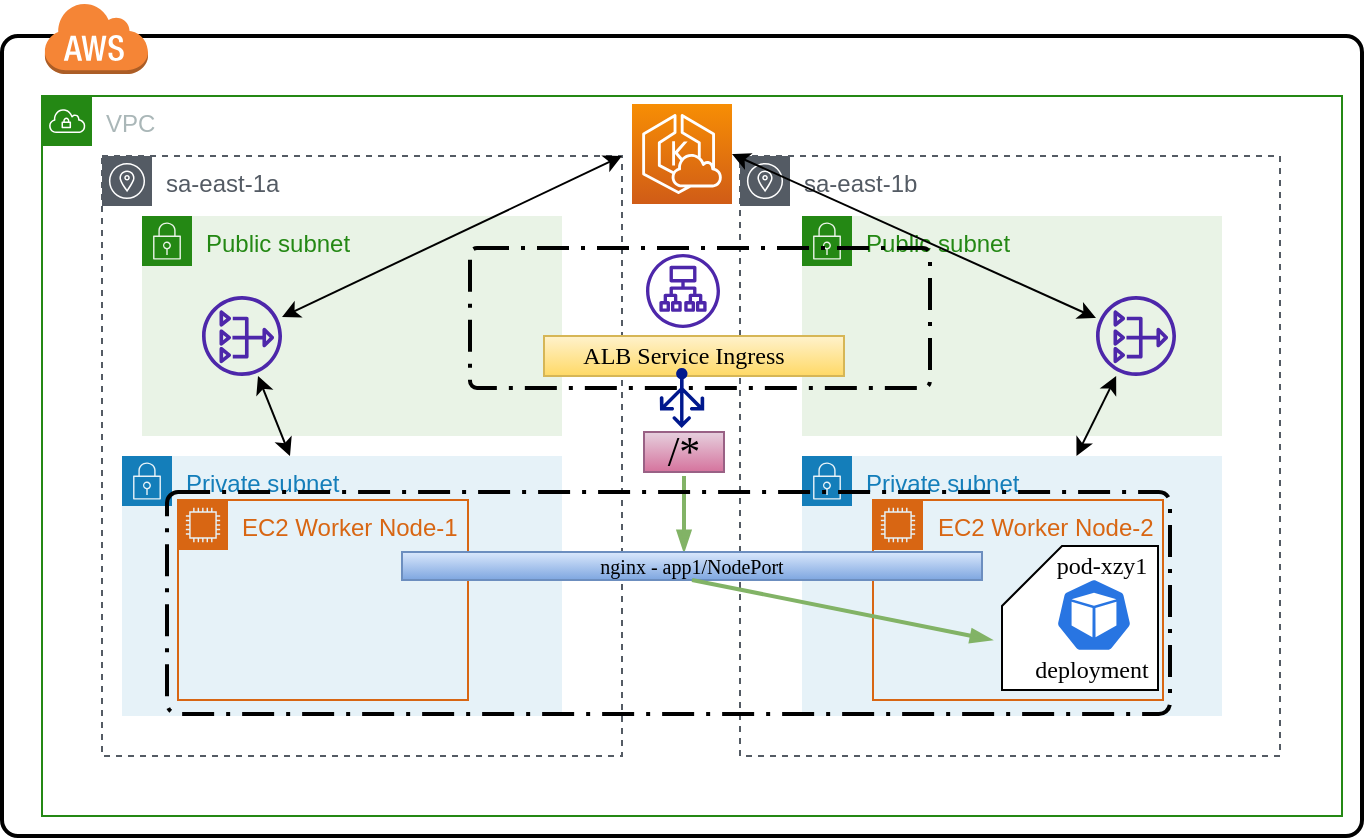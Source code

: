<mxfile version="21.6.9" type="device">
  <diagram name="Page-1" id="iVzzOKdkcM-kXvhf8pWB">
    <mxGraphModel dx="1144" dy="807" grid="1" gridSize="10" guides="1" tooltips="1" connect="1" arrows="1" fold="1" page="1" pageScale="1" pageWidth="827" pageHeight="1169" math="0" shadow="0">
      <root>
        <mxCell id="0" />
        <mxCell id="1" parent="0" />
        <mxCell id="vGj0bNvby1lZuq-FcSNj-1" value="" style="rounded=1;arcSize=2;dashed=0;fillColor=none;gradientColor=none;strokeWidth=2;" vertex="1" parent="1">
          <mxGeometry x="80" y="320" width="680" height="400" as="geometry" />
        </mxCell>
        <mxCell id="vGj0bNvby1lZuq-FcSNj-2" value="" style="dashed=0;html=1;shape=mxgraph.aws3.cloud;fillColor=#F58536;gradientColor=none;dashed=0;" vertex="1" parent="1">
          <mxGeometry x="101" y="303" width="52" height="36" as="geometry" />
        </mxCell>
        <mxCell id="vGj0bNvby1lZuq-FcSNj-3" value="VPC" style="points=[[0,0],[0.25,0],[0.5,0],[0.75,0],[1,0],[1,0.25],[1,0.5],[1,0.75],[1,1],[0.75,1],[0.5,1],[0.25,1],[0,1],[0,0.75],[0,0.5],[0,0.25]];outlineConnect=0;gradientColor=none;html=1;whiteSpace=wrap;fontSize=12;fontStyle=0;container=1;pointerEvents=0;collapsible=0;recursiveResize=0;shape=mxgraph.aws4.group;grIcon=mxgraph.aws4.group_vpc;strokeColor=#248814;fillColor=none;verticalAlign=top;align=left;spacingLeft=30;fontColor=#AAB7B8;dashed=0;" vertex="1" parent="1">
          <mxGeometry x="100" y="350" width="650" height="360" as="geometry" />
        </mxCell>
        <mxCell id="vGj0bNvby1lZuq-FcSNj-4" value="sa-east-1a" style="sketch=0;outlineConnect=0;gradientColor=none;html=1;whiteSpace=wrap;fontSize=12;fontStyle=0;shape=mxgraph.aws4.group;grIcon=mxgraph.aws4.group_availability_zone;strokeColor=#545B64;fillColor=none;verticalAlign=top;align=left;spacingLeft=30;fontColor=#545B64;dashed=1;" vertex="1" parent="vGj0bNvby1lZuq-FcSNj-3">
          <mxGeometry x="30" y="30" width="260" height="300" as="geometry" />
        </mxCell>
        <mxCell id="vGj0bNvby1lZuq-FcSNj-5" value="sa-east-1b" style="sketch=0;outlineConnect=0;gradientColor=none;html=1;whiteSpace=wrap;fontSize=12;fontStyle=0;shape=mxgraph.aws4.group;grIcon=mxgraph.aws4.group_availability_zone;strokeColor=#545B64;fillColor=none;verticalAlign=top;align=left;spacingLeft=30;fontColor=#545B64;dashed=1;" vertex="1" parent="vGj0bNvby1lZuq-FcSNj-3">
          <mxGeometry x="349" y="30" width="270" height="300" as="geometry" />
        </mxCell>
        <mxCell id="vGj0bNvby1lZuq-FcSNj-6" value="Public subnet" style="points=[[0,0],[0.25,0],[0.5,0],[0.75,0],[1,0],[1,0.25],[1,0.5],[1,0.75],[1,1],[0.75,1],[0.5,1],[0.25,1],[0,1],[0,0.75],[0,0.5],[0,0.25]];outlineConnect=0;gradientColor=none;html=1;whiteSpace=wrap;fontSize=12;fontStyle=0;container=1;pointerEvents=0;collapsible=0;recursiveResize=0;shape=mxgraph.aws4.group;grIcon=mxgraph.aws4.group_security_group;grStroke=0;strokeColor=#248814;fillColor=#E9F3E6;verticalAlign=top;align=left;spacingLeft=30;fontColor=#248814;dashed=0;" vertex="1" parent="vGj0bNvby1lZuq-FcSNj-3">
          <mxGeometry x="50" y="60" width="210" height="110" as="geometry" />
        </mxCell>
        <mxCell id="vGj0bNvby1lZuq-FcSNj-7" value="Public subnet" style="points=[[0,0],[0.25,0],[0.5,0],[0.75,0],[1,0],[1,0.25],[1,0.5],[1,0.75],[1,1],[0.75,1],[0.5,1],[0.25,1],[0,1],[0,0.75],[0,0.5],[0,0.25]];outlineConnect=0;gradientColor=none;html=1;whiteSpace=wrap;fontSize=12;fontStyle=0;container=1;pointerEvents=0;collapsible=0;recursiveResize=0;shape=mxgraph.aws4.group;grIcon=mxgraph.aws4.group_security_group;grStroke=0;strokeColor=#248814;fillColor=#E9F3E6;verticalAlign=top;align=left;spacingLeft=30;fontColor=#248814;dashed=0;" vertex="1" parent="vGj0bNvby1lZuq-FcSNj-3">
          <mxGeometry x="380" y="60" width="210" height="110" as="geometry" />
        </mxCell>
        <mxCell id="vGj0bNvby1lZuq-FcSNj-20" value="" style="rounded=1;arcSize=5;dashed=1;fillColor=none;gradientColor=none;dashPattern=8 3 1 3;strokeWidth=2;" vertex="1" parent="vGj0bNvby1lZuq-FcSNj-7">
          <mxGeometry x="-166" y="16" width="230" height="70" as="geometry" />
        </mxCell>
        <mxCell id="vGj0bNvby1lZuq-FcSNj-12" value="" style="sketch=0;outlineConnect=0;fontColor=#232F3E;gradientColor=none;fillColor=#4D27AA;strokeColor=none;dashed=0;verticalLabelPosition=bottom;verticalAlign=top;align=center;html=1;fontSize=12;fontStyle=0;aspect=fixed;pointerEvents=1;shape=mxgraph.aws4.application_load_balancer;" vertex="1" parent="vGj0bNvby1lZuq-FcSNj-7">
          <mxGeometry x="-78" y="19" width="37" height="37" as="geometry" />
        </mxCell>
        <mxCell id="vGj0bNvby1lZuq-FcSNj-9" value="Private subnet" style="points=[[0,0],[0.25,0],[0.5,0],[0.75,0],[1,0],[1,0.25],[1,0.5],[1,0.75],[1,1],[0.75,1],[0.5,1],[0.25,1],[0,1],[0,0.75],[0,0.5],[0,0.25]];outlineConnect=0;gradientColor=none;html=1;whiteSpace=wrap;fontSize=12;fontStyle=0;container=1;pointerEvents=0;collapsible=0;recursiveResize=0;shape=mxgraph.aws4.group;grIcon=mxgraph.aws4.group_security_group;grStroke=0;strokeColor=#147EBA;fillColor=#E6F2F8;verticalAlign=top;align=left;spacingLeft=30;fontColor=#147EBA;dashed=0;" vertex="1" parent="vGj0bNvby1lZuq-FcSNj-3">
          <mxGeometry x="380" y="180" width="210" height="130" as="geometry" />
        </mxCell>
        <mxCell id="vGj0bNvby1lZuq-FcSNj-27" value="EC2 Worker Node-2" style="points=[[0,0],[0.25,0],[0.5,0],[0.75,0],[1,0],[1,0.25],[1,0.5],[1,0.75],[1,1],[0.75,1],[0.5,1],[0.25,1],[0,1],[0,0.75],[0,0.5],[0,0.25]];outlineConnect=0;gradientColor=none;html=1;whiteSpace=wrap;fontSize=12;fontStyle=0;container=1;pointerEvents=0;collapsible=0;recursiveResize=0;shape=mxgraph.aws4.group;grIcon=mxgraph.aws4.group_ec2_instance_contents;strokeColor=#D86613;fillColor=none;verticalAlign=top;align=left;spacingLeft=30;fontColor=#D86613;dashed=0;" vertex="1" parent="vGj0bNvby1lZuq-FcSNj-9">
          <mxGeometry x="35.5" y="22" width="145" height="100" as="geometry" />
        </mxCell>
        <mxCell id="vGj0bNvby1lZuq-FcSNj-10" value="" style="sketch=0;outlineConnect=0;fontColor=#232F3E;gradientColor=none;fillColor=#4D27AA;strokeColor=none;dashed=0;verticalLabelPosition=bottom;verticalAlign=top;align=center;html=1;fontSize=12;fontStyle=0;aspect=fixed;pointerEvents=1;shape=mxgraph.aws4.nat_gateway;" vertex="1" parent="vGj0bNvby1lZuq-FcSNj-3">
          <mxGeometry x="80" y="100" width="40" height="40" as="geometry" />
        </mxCell>
        <mxCell id="vGj0bNvby1lZuq-FcSNj-17" value="" style="rounded=0;whiteSpace=wrap;html=1;fillColor=#fff2cc;strokeColor=#d6b656;gradientColor=#ffd966;" vertex="1" parent="vGj0bNvby1lZuq-FcSNj-3">
          <mxGeometry x="251" y="120" width="150" height="20" as="geometry" />
        </mxCell>
        <mxCell id="vGj0bNvby1lZuq-FcSNj-16" value="ALB Service Ingress" style="text;html=1;strokeColor=none;fillColor=none;align=center;verticalAlign=middle;whiteSpace=wrap;rounded=0;fontFamily=Comic Sans MS;" vertex="1" parent="vGj0bNvby1lZuq-FcSNj-3">
          <mxGeometry x="251" y="120" width="140" height="20" as="geometry" />
        </mxCell>
        <mxCell id="vGj0bNvby1lZuq-FcSNj-18" value="" style="sketch=0;aspect=fixed;pointerEvents=1;shadow=0;dashed=0;html=1;strokeColor=none;labelPosition=center;verticalLabelPosition=bottom;verticalAlign=top;align=center;fillColor=#00188D;shape=mxgraph.azure.load_balancer_generic" vertex="1" parent="vGj0bNvby1lZuq-FcSNj-3">
          <mxGeometry x="308.9" y="136" width="22.2" height="30" as="geometry" />
        </mxCell>
        <mxCell id="vGj0bNvby1lZuq-FcSNj-22" value="&lt;font face=&quot;Comic Sans MS&quot; style=&quot;font-size: 21px;&quot;&gt;/*&lt;/font&gt;" style="rounded=0;whiteSpace=wrap;html=1;fillColor=#e6d0de;gradientColor=#d5739d;strokeColor=#996185;" vertex="1" parent="vGj0bNvby1lZuq-FcSNj-3">
          <mxGeometry x="301" y="168" width="40" height="20" as="geometry" />
        </mxCell>
        <mxCell id="vGj0bNvby1lZuq-FcSNj-8" value="Private subnet" style="points=[[0,0],[0.25,0],[0.5,0],[0.75,0],[1,0],[1,0.25],[1,0.5],[1,0.75],[1,1],[0.75,1],[0.5,1],[0.25,1],[0,1],[0,0.75],[0,0.5],[0,0.25]];outlineConnect=0;gradientColor=none;html=1;whiteSpace=wrap;fontSize=12;fontStyle=0;container=1;pointerEvents=0;collapsible=0;recursiveResize=0;shape=mxgraph.aws4.group;grIcon=mxgraph.aws4.group_security_group;grStroke=0;strokeColor=#147EBA;fillColor=#E6F2F8;verticalAlign=top;align=left;spacingLeft=30;fontColor=#147EBA;dashed=0;" vertex="1" parent="vGj0bNvby1lZuq-FcSNj-3">
          <mxGeometry x="40" y="180" width="220" height="130" as="geometry" />
        </mxCell>
        <mxCell id="vGj0bNvby1lZuq-FcSNj-26" value="EC2 Worker Node-1" style="points=[[0,0],[0.25,0],[0.5,0],[0.75,0],[1,0],[1,0.25],[1,0.5],[1,0.75],[1,1],[0.75,1],[0.5,1],[0.25,1],[0,1],[0,0.75],[0,0.5],[0,0.25]];outlineConnect=0;gradientColor=none;html=1;whiteSpace=wrap;fontSize=12;fontStyle=0;container=1;pointerEvents=0;collapsible=0;recursiveResize=0;shape=mxgraph.aws4.group;grIcon=mxgraph.aws4.group_ec2_instance_contents;strokeColor=#D86613;fillColor=none;verticalAlign=top;align=left;spacingLeft=30;fontColor=#D86613;dashed=0;" vertex="1" parent="vGj0bNvby1lZuq-FcSNj-8">
          <mxGeometry x="28" y="22" width="145" height="100" as="geometry" />
        </mxCell>
        <mxCell id="vGj0bNvby1lZuq-FcSNj-33" value="" style="endArrow=classic;startArrow=classic;html=1;rounded=0;" edge="1" parent="vGj0bNvby1lZuq-FcSNj-3" source="vGj0bNvby1lZuq-FcSNj-10">
          <mxGeometry width="50" height="50" relative="1" as="geometry">
            <mxPoint x="240" y="80" as="sourcePoint" />
            <mxPoint x="290" y="30" as="targetPoint" />
          </mxGeometry>
        </mxCell>
        <mxCell id="vGj0bNvby1lZuq-FcSNj-35" value="" style="endArrow=classic;startArrow=classic;html=1;rounded=0;" edge="1" parent="vGj0bNvby1lZuq-FcSNj-3" source="vGj0bNvby1lZuq-FcSNj-8" target="vGj0bNvby1lZuq-FcSNj-10">
          <mxGeometry width="50" height="50" relative="1" as="geometry">
            <mxPoint x="290" y="220" as="sourcePoint" />
            <mxPoint x="340" y="170" as="targetPoint" />
          </mxGeometry>
        </mxCell>
        <mxCell id="vGj0bNvby1lZuq-FcSNj-36" value="" style="endArrow=classic;startArrow=classic;html=1;rounded=0;" edge="1" parent="vGj0bNvby1lZuq-FcSNj-3" source="vGj0bNvby1lZuq-FcSNj-9" target="vGj0bNvby1lZuq-FcSNj-11">
          <mxGeometry width="50" height="50" relative="1" as="geometry">
            <mxPoint x="500" y="180" as="sourcePoint" />
            <mxPoint x="550" y="130" as="targetPoint" />
          </mxGeometry>
        </mxCell>
        <mxCell id="vGj0bNvby1lZuq-FcSNj-11" value="" style="sketch=0;outlineConnect=0;fontColor=#232F3E;gradientColor=none;fillColor=#4D27AA;strokeColor=none;dashed=0;verticalLabelPosition=bottom;verticalAlign=top;align=center;html=1;fontSize=12;fontStyle=0;aspect=fixed;pointerEvents=1;shape=mxgraph.aws4.nat_gateway;" vertex="1" parent="vGj0bNvby1lZuq-FcSNj-3">
          <mxGeometry x="527" y="100" width="40" height="40" as="geometry" />
        </mxCell>
        <mxCell id="vGj0bNvby1lZuq-FcSNj-38" value="" style="endArrow=blockThin;html=1;rounded=0;entryX=0.5;entryY=0;entryDx=0;entryDy=0;fillColor=#d5e8d4;gradientColor=#97d077;strokeColor=#82b366;strokeWidth=2;endFill=1;" edge="1" parent="vGj0bNvby1lZuq-FcSNj-3">
          <mxGeometry width="50" height="50" relative="1" as="geometry">
            <mxPoint x="321" y="190" as="sourcePoint" />
            <mxPoint x="321" y="228" as="targetPoint" />
          </mxGeometry>
        </mxCell>
        <mxCell id="vGj0bNvby1lZuq-FcSNj-28" value="" style="rounded=1;arcSize=5;dashed=1;fillColor=none;gradientColor=none;dashPattern=8 3 1 3;strokeWidth=2;" vertex="1" parent="vGj0bNvby1lZuq-FcSNj-3">
          <mxGeometry x="62.5" y="198" width="501.5" height="111" as="geometry" />
        </mxCell>
        <mxCell id="vGj0bNvby1lZuq-FcSNj-13" value="" style="sketch=0;points=[[0,0,0],[0.25,0,0],[0.5,0,0],[0.75,0,0],[1,0,0],[0,1,0],[0.25,1,0],[0.5,1,0],[0.75,1,0],[1,1,0],[0,0.25,0],[0,0.5,0],[0,0.75,0],[1,0.25,0],[1,0.5,0],[1,0.75,0]];outlineConnect=0;fontColor=#232F3E;gradientColor=#F78E04;gradientDirection=north;fillColor=#D05C17;strokeColor=#ffffff;dashed=0;verticalLabelPosition=bottom;verticalAlign=top;align=center;html=1;fontSize=12;fontStyle=0;aspect=fixed;shape=mxgraph.aws4.resourceIcon;resIcon=mxgraph.aws4.eks_cloud;" vertex="1" parent="1">
          <mxGeometry x="395" y="354" width="50" height="50" as="geometry" />
        </mxCell>
        <mxCell id="vGj0bNvby1lZuq-FcSNj-25" value="&lt;font style=&quot;font-size: 10px;&quot; face=&quot;Comic Sans MS&quot;&gt;nginx - app1/NodePort&lt;/font&gt;" style="rounded=0;whiteSpace=wrap;html=1;fillColor=#dae8fc;gradientColor=#7ea6e0;strokeColor=#6c8ebf;" vertex="1" parent="1">
          <mxGeometry x="280" y="578" width="290" height="14" as="geometry" />
        </mxCell>
        <mxCell id="vGj0bNvby1lZuq-FcSNj-34" value="" style="endArrow=classic;startArrow=classic;html=1;rounded=0;" edge="1" parent="1" target="vGj0bNvby1lZuq-FcSNj-11">
          <mxGeometry width="50" height="50" relative="1" as="geometry">
            <mxPoint x="445" y="379" as="sourcePoint" />
            <mxPoint x="615" y="290" as="targetPoint" />
          </mxGeometry>
        </mxCell>
        <mxCell id="vGj0bNvby1lZuq-FcSNj-39" value="" style="shape=card;whiteSpace=wrap;html=1;" vertex="1" parent="1">
          <mxGeometry x="580" y="575" width="78" height="72" as="geometry" />
        </mxCell>
        <mxCell id="vGj0bNvby1lZuq-FcSNj-29" value="" style="sketch=0;html=1;dashed=0;whitespace=wrap;fillColor=#2875E2;strokeColor=#ffffff;points=[[0.005,0.63,0],[0.1,0.2,0],[0.9,0.2,0],[0.5,0,0],[0.995,0.63,0],[0.72,0.99,0],[0.5,1,0],[0.28,0.99,0]];verticalLabelPosition=bottom;align=center;verticalAlign=top;shape=mxgraph.kubernetes.icon;prIcon=pod" vertex="1" parent="1">
          <mxGeometry x="603" y="591" width="46" height="37" as="geometry" />
        </mxCell>
        <mxCell id="vGj0bNvby1lZuq-FcSNj-31" value="deployment" style="text;html=1;strokeColor=none;fillColor=none;align=center;verticalAlign=middle;whiteSpace=wrap;rounded=0;fontFamily=Comic Sans MS;" vertex="1" parent="1">
          <mxGeometry x="575" y="622" width="100" height="30" as="geometry" />
        </mxCell>
        <mxCell id="vGj0bNvby1lZuq-FcSNj-32" value="pod-xzy1" style="text;html=1;strokeColor=none;fillColor=none;align=center;verticalAlign=middle;whiteSpace=wrap;rounded=0;fontFamily=Comic Sans MS;" vertex="1" parent="1">
          <mxGeometry x="580" y="570" width="100" height="30" as="geometry" />
        </mxCell>
        <mxCell id="vGj0bNvby1lZuq-FcSNj-41" value="" style="endArrow=blockThin;html=1;rounded=0;exitX=0.5;exitY=1;exitDx=0;exitDy=0;entryX=0;entryY=0;entryDx=0;entryDy=0;fillColor=#d5e8d4;gradientColor=#97d077;strokeColor=#82b366;strokeWidth=2;endFill=1;" edge="1" parent="1" source="vGj0bNvby1lZuq-FcSNj-25" target="vGj0bNvby1lZuq-FcSNj-31">
          <mxGeometry width="50" height="50" relative="1" as="geometry">
            <mxPoint x="410" y="760" as="sourcePoint" />
            <mxPoint x="460" y="710" as="targetPoint" />
          </mxGeometry>
        </mxCell>
      </root>
    </mxGraphModel>
  </diagram>
</mxfile>
